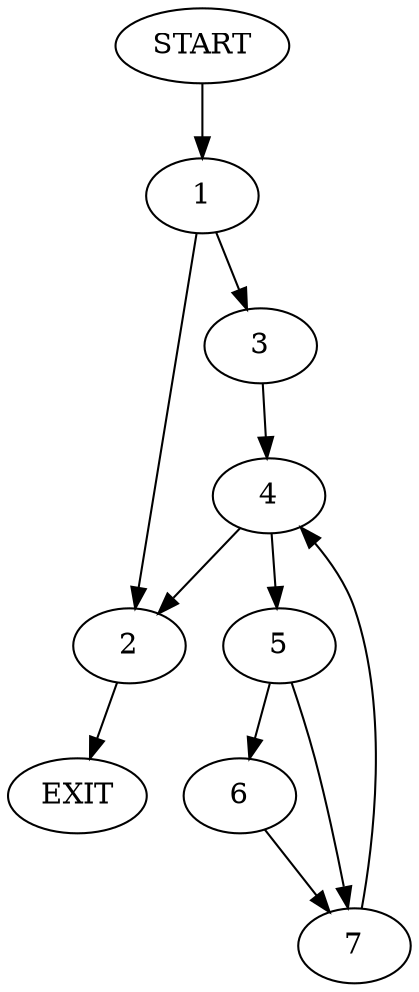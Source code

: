 digraph {
0 [label="START"]
8 [label="EXIT"]
0 -> 1
1 -> 2
1 -> 3
2 -> 8
3 -> 4
4 -> 5
4 -> 2
5 -> 6
5 -> 7
6 -> 7
7 -> 4
}
